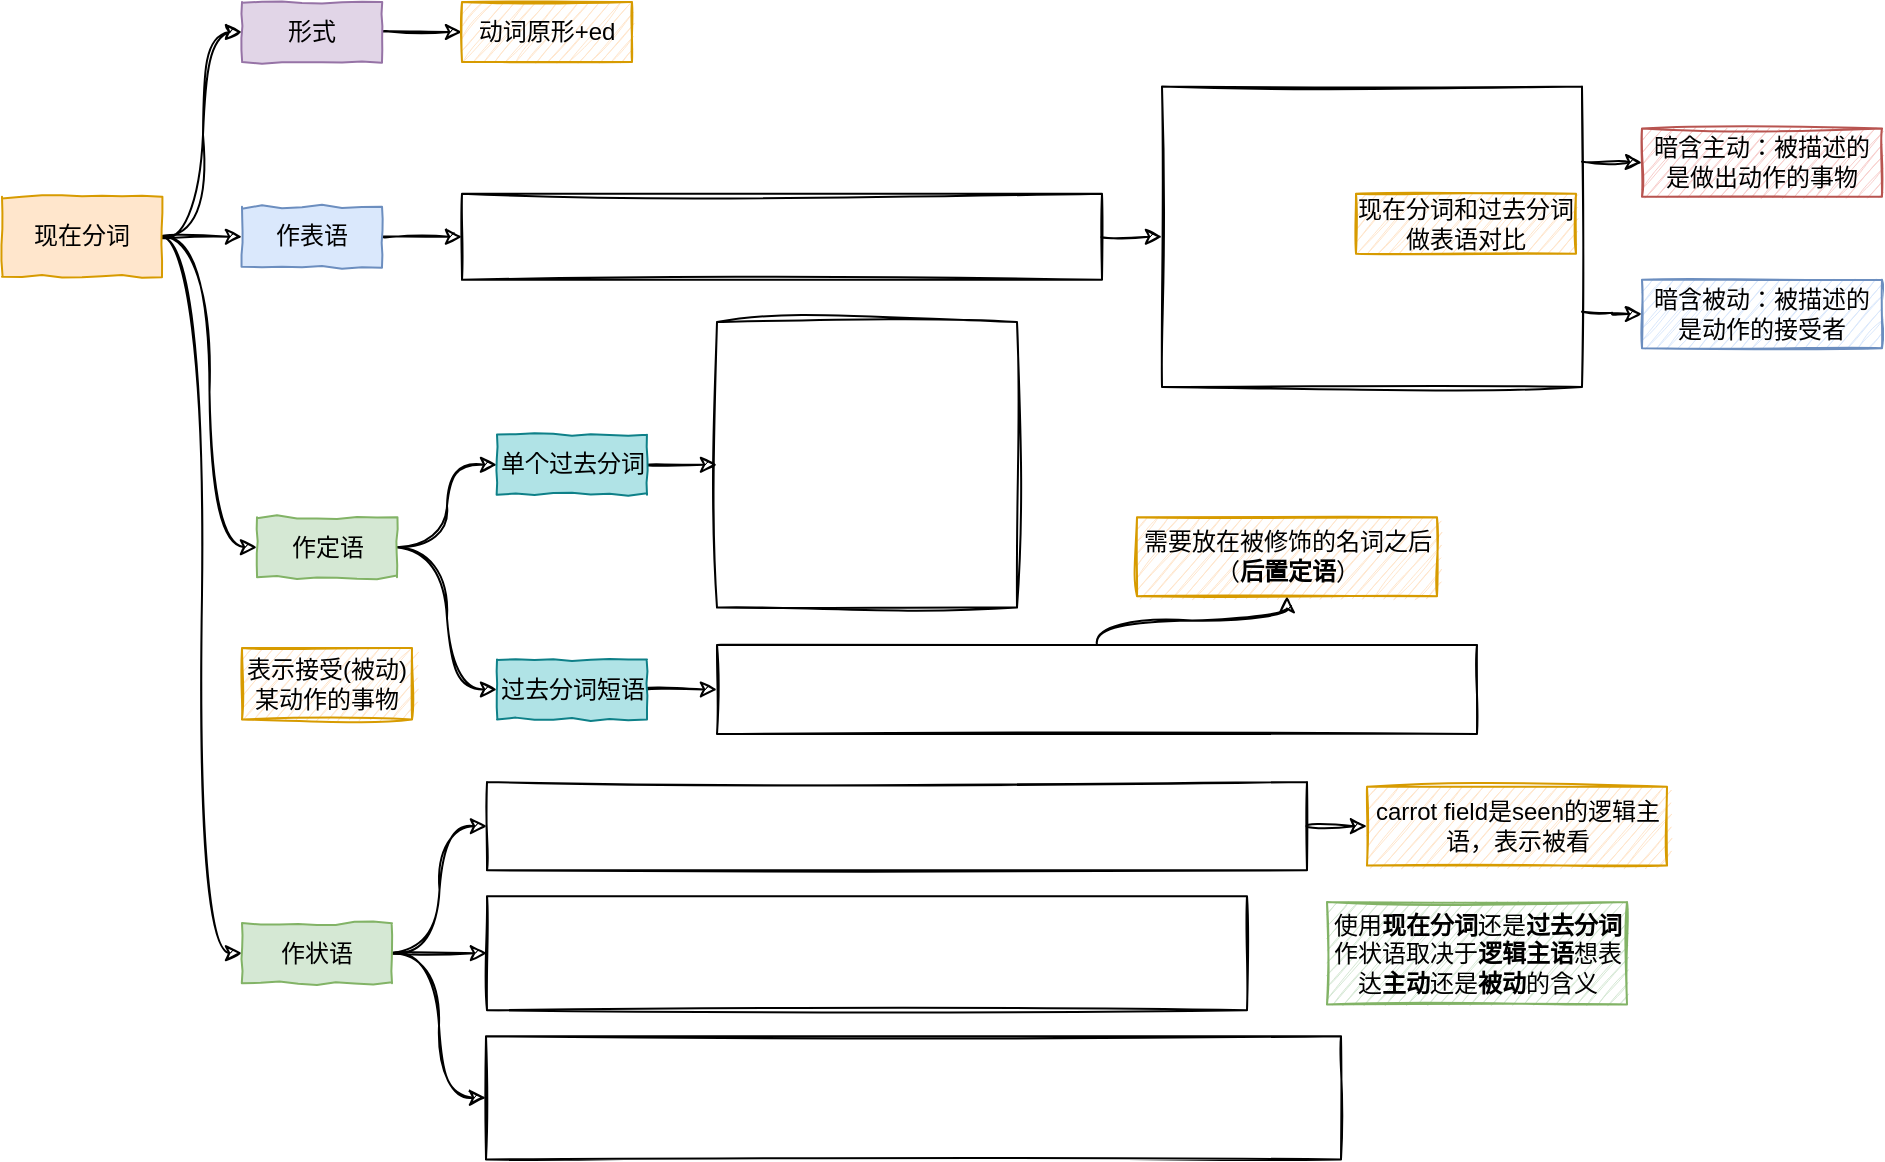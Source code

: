 <mxfile>
    <diagram id="NUOwEwKgo2bitnODYTRD" name="第 1 页">
        <mxGraphModel dx="1171" dy="791" grid="1" gridSize="10" guides="1" tooltips="1" connect="1" arrows="1" fold="1" page="1" pageScale="1" pageWidth="827" pageHeight="1169" math="0" shadow="0">
            <root>
                <mxCell id="0"/>
                <mxCell id="1" parent="0"/>
                <mxCell id="7" style="edgeStyle=orthogonalEdgeStyle;sketch=1;html=1;exitX=1;exitY=0.5;exitDx=0;exitDy=0;entryX=0;entryY=0.5;entryDx=0;entryDy=0;curved=1;" edge="1" parent="1" source="2" target="4">
                    <mxGeometry relative="1" as="geometry">
                        <mxPoint x="320" y="180.0" as="targetPoint"/>
                    </mxGeometry>
                </mxCell>
                <mxCell id="2" value="形式" style="rounded=0;whiteSpace=wrap;html=1;fillColor=#e1d5e7;strokeColor=#9673a6;comic=1;" vertex="1" parent="1">
                    <mxGeometry x="160" y="50" width="70" height="30" as="geometry"/>
                </mxCell>
                <mxCell id="3" style="edgeStyle=orthogonalEdgeStyle;html=1;exitX=1;exitY=0.5;exitDx=0;exitDy=0;entryX=0;entryY=0.5;entryDx=0;entryDy=0;sketch=1;curveFitting=1;jiggle=2;curved=1;" edge="1" parent="1" target="2">
                    <mxGeometry relative="1" as="geometry">
                        <mxPoint x="120" y="167.38" as="sourcePoint"/>
                    </mxGeometry>
                </mxCell>
                <mxCell id="4" value="动词原形+ed" style="rounded=0;whiteSpace=wrap;html=1;fillColor=#ffe6cc;strokeColor=#d79b00;comic=1;sketch=1;" vertex="1" parent="1">
                    <mxGeometry x="270" y="50" width="85" height="30" as="geometry"/>
                </mxCell>
                <mxCell id="13" style="edgeStyle=orthogonalEdgeStyle;curved=1;sketch=1;html=1;exitX=1;exitY=0.5;exitDx=0;exitDy=0;entryX=0;entryY=0.5;entryDx=0;entryDy=0;" edge="1" parent="1" source="5" target="9">
                    <mxGeometry relative="1" as="geometry"/>
                </mxCell>
                <mxCell id="30" style="edgeStyle=orthogonalEdgeStyle;curved=1;sketch=1;html=1;exitX=1;exitY=0.5;exitDx=0;exitDy=0;entryX=0;entryY=0.5;entryDx=0;entryDy=0;" edge="1" parent="1" source="5" target="29">
                    <mxGeometry relative="1" as="geometry"/>
                </mxCell>
                <mxCell id="52" style="edgeStyle=orthogonalEdgeStyle;curved=1;sketch=1;html=1;exitX=1;exitY=0.5;exitDx=0;exitDy=0;entryX=0;entryY=0.5;entryDx=0;entryDy=0;" edge="1" parent="1" source="5" target="40">
                    <mxGeometry relative="1" as="geometry"/>
                </mxCell>
                <mxCell id="5" value="现在分词" style="rounded=0;whiteSpace=wrap;html=1;fillColor=#ffe6cc;strokeColor=#d79b00;comic=1;" vertex="1" parent="1">
                    <mxGeometry x="40" y="147.38" width="80" height="40" as="geometry"/>
                </mxCell>
                <mxCell id="8" style="edgeStyle=orthogonalEdgeStyle;curved=1;sketch=1;html=1;exitX=1;exitY=0.5;exitDx=0;exitDy=0;entryX=0;entryY=0.5;entryDx=0;entryDy=0;" edge="1" parent="1" source="9" target="20">
                    <mxGeometry relative="1" as="geometry">
                        <mxPoint x="277.5" y="322.63" as="targetPoint"/>
                    </mxGeometry>
                </mxCell>
                <mxCell id="24" style="edgeStyle=orthogonalEdgeStyle;curved=1;sketch=1;html=1;exitX=1;exitY=0.5;exitDx=0;exitDy=0;entryX=0;entryY=0.5;entryDx=0;entryDy=0;" edge="1" parent="1" source="9" target="23">
                    <mxGeometry relative="1" as="geometry"/>
                </mxCell>
                <mxCell id="9" value="作定语" style="rounded=0;whiteSpace=wrap;html=1;fillColor=#d5e8d4;strokeColor=#82b366;comic=1;" vertex="1" parent="1">
                    <mxGeometry x="167.5" y="307.63" width="70" height="30" as="geometry"/>
                </mxCell>
                <mxCell id="18" value="" style="shape=image;imageAspect=0;aspect=fixed;verticalLabelPosition=bottom;verticalAlign=top;image=https://codereaper-image-bed.oss-cn-shenzhen.aliyuncs.com/img/image-20230410233114221.png;imageBorder=default;sketch=1;curveFitting=1;jiggle=2;" vertex="1" parent="1">
                    <mxGeometry x="397.5" y="210" width="150" height="142.78" as="geometry"/>
                </mxCell>
                <mxCell id="21" style="edgeStyle=orthogonalEdgeStyle;curved=1;sketch=1;html=1;exitX=1;exitY=0.5;exitDx=0;exitDy=0;entryX=0;entryY=0.5;entryDx=0;entryDy=0;" edge="1" parent="1" source="20" target="18">
                    <mxGeometry relative="1" as="geometry"/>
                </mxCell>
                <mxCell id="20" value="单个过去分词" style="rounded=0;whiteSpace=wrap;html=1;fillColor=#b0e3e6;strokeColor=#0e8088;comic=1;" vertex="1" parent="1">
                    <mxGeometry x="287.5" y="266.39" width="75" height="30" as="geometry"/>
                </mxCell>
                <mxCell id="22" value="表示接受(被动)某动作的事物" style="rounded=0;whiteSpace=wrap;html=1;fillColor=#ffe6cc;strokeColor=#d79b00;comic=1;sketch=1;" vertex="1" parent="1">
                    <mxGeometry x="160" y="373.04" width="85" height="35.7" as="geometry"/>
                </mxCell>
                <mxCell id="26" style="edgeStyle=orthogonalEdgeStyle;curved=1;sketch=1;html=1;exitX=1;exitY=0.5;exitDx=0;exitDy=0;entryX=0;entryY=0.5;entryDx=0;entryDy=0;" edge="1" parent="1" source="23" target="25">
                    <mxGeometry relative="1" as="geometry"/>
                </mxCell>
                <mxCell id="23" value="过去分词短语" style="rounded=0;whiteSpace=wrap;html=1;fillColor=#b0e3e6;strokeColor=#0e8088;comic=1;" vertex="1" parent="1">
                    <mxGeometry x="287.5" y="378.74" width="75" height="30" as="geometry"/>
                </mxCell>
                <mxCell id="28" style="edgeStyle=orthogonalEdgeStyle;curved=1;sketch=1;html=1;exitX=0.5;exitY=0;exitDx=0;exitDy=0;entryX=0.5;entryY=1;entryDx=0;entryDy=0;" edge="1" parent="1" source="25" target="27">
                    <mxGeometry relative="1" as="geometry"/>
                </mxCell>
                <mxCell id="25" value="" style="shape=image;imageAspect=0;aspect=fixed;verticalLabelPosition=bottom;verticalAlign=top;sketch=1;image=https://codereaper-image-bed.oss-cn-shenzhen.aliyuncs.com/img/image-20230410233510163.png;imageBorder=default;" vertex="1" parent="1">
                    <mxGeometry x="397.5" y="371.45" width="380" height="44.58" as="geometry"/>
                </mxCell>
                <mxCell id="27" value="需要放在被修饰的名词之后&lt;br&gt;（&lt;b&gt;后置定语&lt;/b&gt;）" style="rounded=0;whiteSpace=wrap;html=1;fillColor=#ffe6cc;strokeColor=#d79b00;comic=1;sketch=1;" vertex="1" parent="1">
                    <mxGeometry x="607.5" y="307.63" width="150" height="39.45" as="geometry"/>
                </mxCell>
                <mxCell id="32" style="edgeStyle=orthogonalEdgeStyle;curved=1;sketch=1;html=1;exitX=1;exitY=0.5;exitDx=0;exitDy=0;entryX=0;entryY=0.5;entryDx=0;entryDy=0;" edge="1" parent="1" source="29" target="31">
                    <mxGeometry relative="1" as="geometry"/>
                </mxCell>
                <mxCell id="29" value="作表语" style="rounded=0;whiteSpace=wrap;html=1;fillColor=#dae8fc;strokeColor=#6c8ebf;comic=1;" vertex="1" parent="1">
                    <mxGeometry x="160" y="152.38" width="70" height="30" as="geometry"/>
                </mxCell>
                <mxCell id="34" style="edgeStyle=orthogonalEdgeStyle;curved=1;sketch=1;html=1;exitX=1;exitY=0.5;exitDx=0;exitDy=0;entryX=0;entryY=0.5;entryDx=0;entryDy=0;" edge="1" parent="1" source="31" target="33">
                    <mxGeometry relative="1" as="geometry"/>
                </mxCell>
                <mxCell id="31" value="" style="shape=image;imageAspect=0;aspect=fixed;verticalLabelPosition=bottom;verticalAlign=top;sketch=1;image=https://codereaper-image-bed.oss-cn-shenzhen.aliyuncs.com/img/image-20230410233839200.png;imageBorder=default;" vertex="1" parent="1">
                    <mxGeometry x="270" y="145.84" width="320" height="43.08" as="geometry"/>
                </mxCell>
                <mxCell id="37" style="edgeStyle=orthogonalEdgeStyle;curved=1;sketch=1;html=1;exitX=1;exitY=0.25;exitDx=0;exitDy=0;entryX=0;entryY=0.5;entryDx=0;entryDy=0;" edge="1" parent="1" source="33" target="36">
                    <mxGeometry relative="1" as="geometry"/>
                </mxCell>
                <mxCell id="39" style="edgeStyle=orthogonalEdgeStyle;curved=1;sketch=1;html=1;exitX=1;exitY=0.75;exitDx=0;exitDy=0;entryX=0;entryY=0.5;entryDx=0;entryDy=0;" edge="1" parent="1" source="33" target="38">
                    <mxGeometry relative="1" as="geometry"/>
                </mxCell>
                <mxCell id="33" value="" style="shape=image;imageAspect=0;aspect=fixed;verticalLabelPosition=bottom;verticalAlign=top;sketch=1;image=https://codereaper-image-bed.oss-cn-shenzhen.aliyuncs.com/img/image-20230410233940275.png;imageBorder=default;" vertex="1" parent="1">
                    <mxGeometry x="620" y="92.26" width="210" height="150.23" as="geometry"/>
                </mxCell>
                <mxCell id="35" value="现在分词和过去分词做表语对比" style="rounded=0;whiteSpace=wrap;html=1;fillColor=#ffe6cc;strokeColor=#d79b00;comic=1;sketch=1;" vertex="1" parent="1">
                    <mxGeometry x="717" y="145.84" width="110" height="30" as="geometry"/>
                </mxCell>
                <mxCell id="36" value="暗含主动：被描述的是做出动作的事物" style="rounded=0;whiteSpace=wrap;html=1;fillColor=#f8cecc;strokeColor=#b85450;comic=1;sketch=1;" vertex="1" parent="1">
                    <mxGeometry x="860" y="113.22" width="120" height="34.16" as="geometry"/>
                </mxCell>
                <mxCell id="38" value="暗含被动：被描述的是动作的接受者" style="rounded=0;whiteSpace=wrap;html=1;fillColor=#dae8fc;strokeColor=#6c8ebf;comic=1;sketch=1;" vertex="1" parent="1">
                    <mxGeometry x="860" y="188.92" width="120" height="34.16" as="geometry"/>
                </mxCell>
                <mxCell id="42" style="edgeStyle=orthogonalEdgeStyle;curved=1;sketch=1;html=1;exitX=1;exitY=0.5;exitDx=0;exitDy=0;entryX=0;entryY=0.5;entryDx=0;entryDy=0;" edge="1" parent="1" source="40" target="45">
                    <mxGeometry relative="1" as="geometry">
                        <mxPoint x="282.5" y="462.075" as="targetPoint"/>
                    </mxGeometry>
                </mxCell>
                <mxCell id="48" style="edgeStyle=orthogonalEdgeStyle;curved=1;sketch=1;html=1;exitX=1;exitY=0.5;exitDx=0;exitDy=0;entryX=0;entryY=0.5;entryDx=0;entryDy=0;" edge="1" parent="1" source="40" target="47">
                    <mxGeometry relative="1" as="geometry"/>
                </mxCell>
                <mxCell id="50" style="edgeStyle=orthogonalEdgeStyle;curved=1;sketch=1;html=1;exitX=1;exitY=0.5;exitDx=0;exitDy=0;entryX=0;entryY=0.5;entryDx=0;entryDy=0;" edge="1" parent="1" source="40" target="49">
                    <mxGeometry relative="1" as="geometry"/>
                </mxCell>
                <mxCell id="40" value="作状语" style="rounded=0;whiteSpace=wrap;html=1;fillColor=#d5e8d4;strokeColor=#82b366;comic=1;" vertex="1" parent="1">
                    <mxGeometry x="160" y="510.58" width="75" height="30" as="geometry"/>
                </mxCell>
                <mxCell id="44" style="edgeStyle=orthogonalEdgeStyle;curved=1;sketch=1;html=1;exitX=1;exitY=0.5;exitDx=0;exitDy=0;entryX=0;entryY=0.5;entryDx=0;entryDy=0;" edge="1" parent="1" source="45" target="43">
                    <mxGeometry relative="1" as="geometry">
                        <mxPoint x="692.5" y="462.075" as="sourcePoint"/>
                    </mxGeometry>
                </mxCell>
                <mxCell id="43" value="carrot field是seen的逻辑主语，表示被看" style="rounded=0;whiteSpace=wrap;html=1;fillColor=#ffe6cc;strokeColor=#d79b00;comic=1;sketch=1;" vertex="1" parent="1">
                    <mxGeometry x="722.5" y="442.35" width="150" height="39.45" as="geometry"/>
                </mxCell>
                <mxCell id="45" value="" style="shape=image;imageAspect=0;aspect=fixed;verticalLabelPosition=bottom;verticalAlign=top;sketch=1;image=https://codereaper-image-bed.oss-cn-shenzhen.aliyuncs.com/img/image-20230410234525222.png;imageBorder=default;" vertex="1" parent="1">
                    <mxGeometry x="282.5" y="440.0" width="410" height="44.16" as="geometry"/>
                </mxCell>
                <mxCell id="47" value="" style="shape=image;imageAspect=0;aspect=fixed;verticalLabelPosition=bottom;verticalAlign=top;sketch=1;image=https://codereaper-image-bed.oss-cn-shenzhen.aliyuncs.com/img/image-20230410234737587.png;imageBorder=default;" vertex="1" parent="1">
                    <mxGeometry x="282.5" y="497.08" width="380" height="57" as="geometry"/>
                </mxCell>
                <mxCell id="49" value="" style="shape=image;imageAspect=0;aspect=fixed;verticalLabelPosition=bottom;verticalAlign=top;sketch=1;image=https://codereaper-image-bed.oss-cn-shenzhen.aliyuncs.com/img/image-20230410234820102.png;imageBorder=default;" vertex="1" parent="1">
                    <mxGeometry x="282" y="567.08" width="427.5" height="61.66" as="geometry"/>
                </mxCell>
                <mxCell id="51" value="使用&lt;b&gt;现在分词&lt;/b&gt;还是&lt;b&gt;过去分词&lt;/b&gt;作状语取决于&lt;b&gt;逻辑主语&lt;/b&gt;想表达&lt;b&gt;主动&lt;/b&gt;还是&lt;b&gt;被动&lt;/b&gt;的含义" style="rounded=0;whiteSpace=wrap;html=1;fillColor=#d5e8d4;strokeColor=#82b366;comic=1;sketch=1;" vertex="1" parent="1">
                    <mxGeometry x="702.5" y="499.97" width="150" height="51.23" as="geometry"/>
                </mxCell>
            </root>
        </mxGraphModel>
    </diagram>
</mxfile>